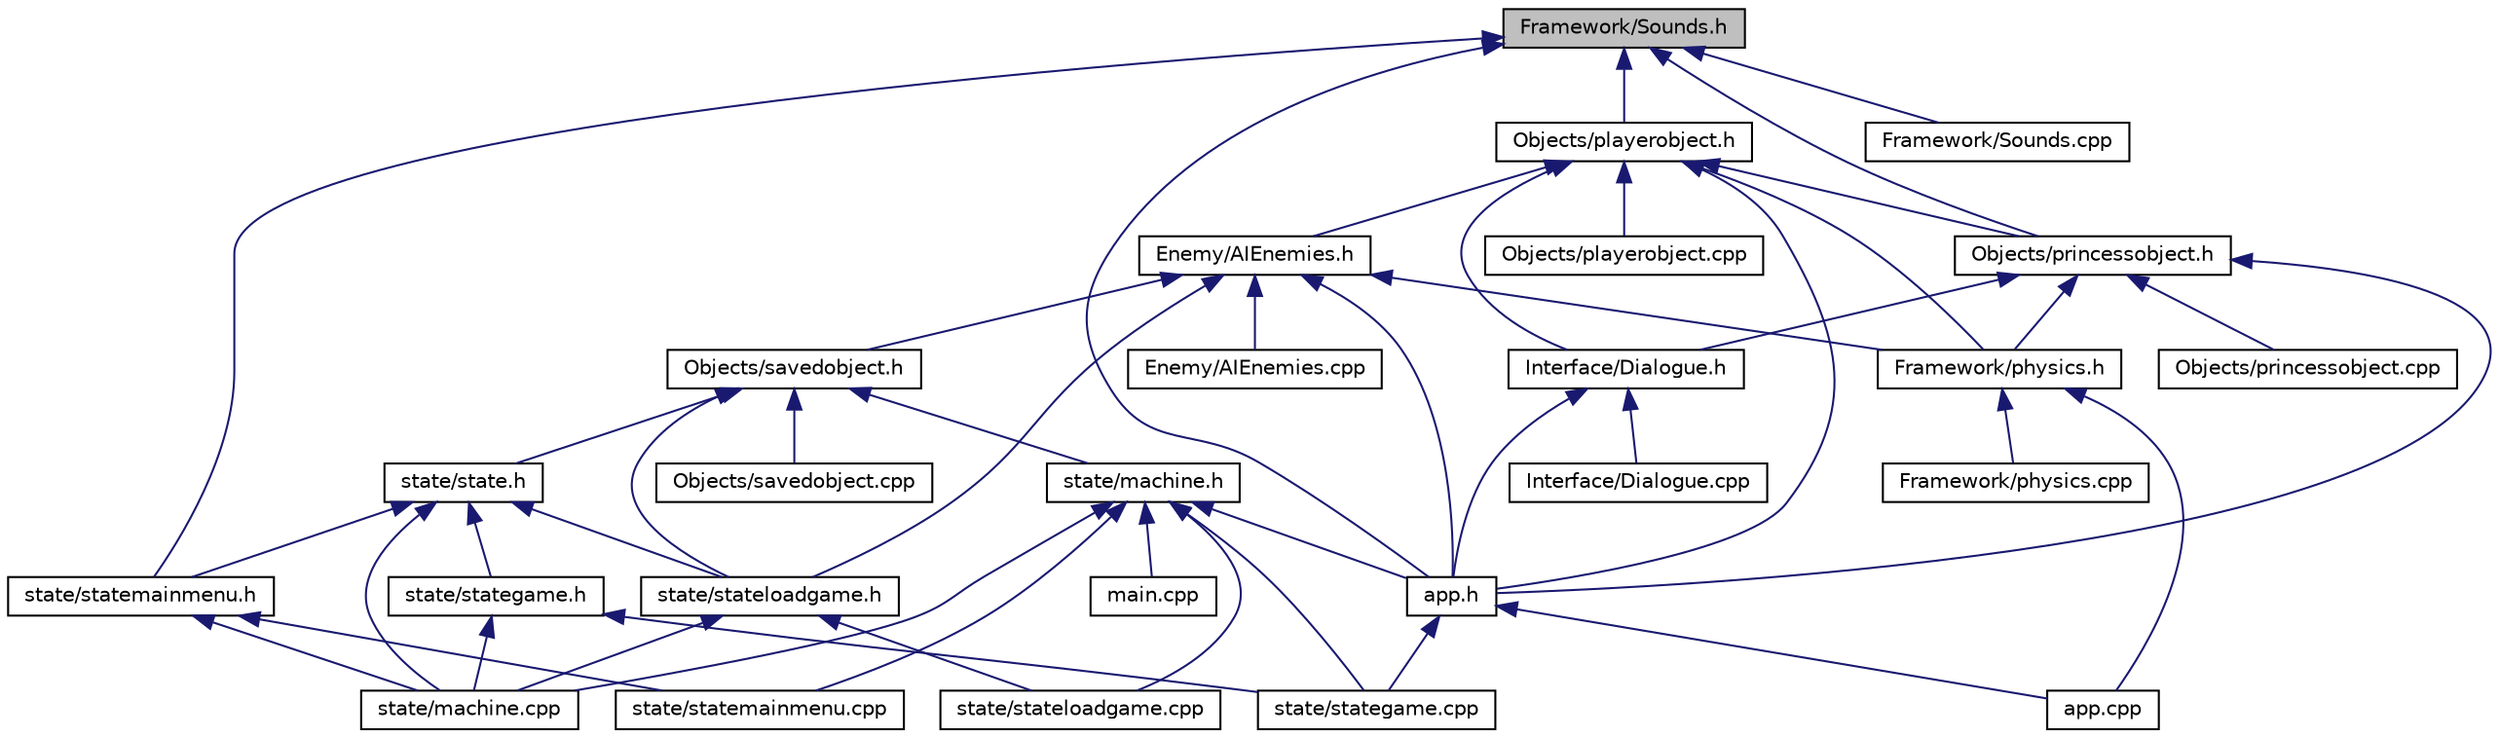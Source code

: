 digraph "Framework/Sounds.h"
{
  edge [fontname="Helvetica",fontsize="10",labelfontname="Helvetica",labelfontsize="10"];
  node [fontname="Helvetica",fontsize="10",shape=record];
  Node1 [label="Framework/Sounds.h",height=0.2,width=0.4,color="black", fillcolor="grey75", style="filled", fontcolor="black"];
  Node1 -> Node2 [dir="back",color="midnightblue",fontsize="10",style="solid"];
  Node2 [label="Objects/playerobject.h",height=0.2,width=0.4,color="black", fillcolor="white", style="filled",URL="$playerobject_8h.html"];
  Node2 -> Node3 [dir="back",color="midnightblue",fontsize="10",style="solid"];
  Node3 [label="app.h",height=0.2,width=0.4,color="black", fillcolor="white", style="filled",URL="$app_8h.html"];
  Node3 -> Node4 [dir="back",color="midnightblue",fontsize="10",style="solid"];
  Node4 [label="app.cpp",height=0.2,width=0.4,color="black", fillcolor="white", style="filled",URL="$app_8cpp.html"];
  Node3 -> Node5 [dir="back",color="midnightblue",fontsize="10",style="solid"];
  Node5 [label="state/stategame.cpp",height=0.2,width=0.4,color="black", fillcolor="white", style="filled",URL="$stategame_8cpp.html"];
  Node2 -> Node6 [dir="back",color="midnightblue",fontsize="10",style="solid"];
  Node6 [label="Objects/princessobject.h",height=0.2,width=0.4,color="black", fillcolor="white", style="filled",URL="$princessobject_8h.html"];
  Node6 -> Node3 [dir="back",color="midnightblue",fontsize="10",style="solid"];
  Node6 -> Node7 [dir="back",color="midnightblue",fontsize="10",style="solid"];
  Node7 [label="Interface/Dialogue.h",height=0.2,width=0.4,color="black", fillcolor="white", style="filled",URL="$Dialogue_8h.html"];
  Node7 -> Node3 [dir="back",color="midnightblue",fontsize="10",style="solid"];
  Node7 -> Node8 [dir="back",color="midnightblue",fontsize="10",style="solid"];
  Node8 [label="Interface/Dialogue.cpp",height=0.2,width=0.4,color="black", fillcolor="white", style="filled",URL="$Dialogue_8cpp.html"];
  Node6 -> Node9 [dir="back",color="midnightblue",fontsize="10",style="solid"];
  Node9 [label="Framework/physics.h",height=0.2,width=0.4,color="black", fillcolor="white", style="filled",URL="$physics_8h.html"];
  Node9 -> Node4 [dir="back",color="midnightblue",fontsize="10",style="solid"];
  Node9 -> Node10 [dir="back",color="midnightblue",fontsize="10",style="solid"];
  Node10 [label="Framework/physics.cpp",height=0.2,width=0.4,color="black", fillcolor="white", style="filled",URL="$physics_8cpp.html"];
  Node6 -> Node11 [dir="back",color="midnightblue",fontsize="10",style="solid"];
  Node11 [label="Objects/princessobject.cpp",height=0.2,width=0.4,color="black", fillcolor="white", style="filled",URL="$princessobject_8cpp.html"];
  Node2 -> Node12 [dir="back",color="midnightblue",fontsize="10",style="solid"];
  Node12 [label="Enemy/AIEnemies.h",height=0.2,width=0.4,color="black", fillcolor="white", style="filled",URL="$AIEnemies_8h.html"];
  Node12 -> Node3 [dir="back",color="midnightblue",fontsize="10",style="solid"];
  Node12 -> Node13 [dir="back",color="midnightblue",fontsize="10",style="solid"];
  Node13 [label="Objects/savedobject.h",height=0.2,width=0.4,color="black", fillcolor="white", style="filled",URL="$savedobject_8h.html"];
  Node13 -> Node14 [dir="back",color="midnightblue",fontsize="10",style="solid"];
  Node14 [label="state/machine.h",height=0.2,width=0.4,color="black", fillcolor="white", style="filled",URL="$machine_8h.html"];
  Node14 -> Node3 [dir="back",color="midnightblue",fontsize="10",style="solid"];
  Node14 -> Node15 [dir="back",color="midnightblue",fontsize="10",style="solid"];
  Node15 [label="main.cpp",height=0.2,width=0.4,color="black", fillcolor="white", style="filled",URL="$main_8cpp.html"];
  Node14 -> Node16 [dir="back",color="midnightblue",fontsize="10",style="solid"];
  Node16 [label="state/machine.cpp",height=0.2,width=0.4,color="black", fillcolor="white", style="filled",URL="$machine_8cpp.html"];
  Node14 -> Node5 [dir="back",color="midnightblue",fontsize="10",style="solid"];
  Node14 -> Node17 [dir="back",color="midnightblue",fontsize="10",style="solid"];
  Node17 [label="state/stateloadgame.cpp",height=0.2,width=0.4,color="black", fillcolor="white", style="filled",URL="$stateloadgame_8cpp.html"];
  Node14 -> Node18 [dir="back",color="midnightblue",fontsize="10",style="solid"];
  Node18 [label="state/statemainmenu.cpp",height=0.2,width=0.4,color="black", fillcolor="white", style="filled",URL="$statemainmenu_8cpp.html"];
  Node13 -> Node19 [dir="back",color="midnightblue",fontsize="10",style="solid"];
  Node19 [label="Objects/savedobject.cpp",height=0.2,width=0.4,color="black", fillcolor="white", style="filled",URL="$savedobject_8cpp.html"];
  Node13 -> Node20 [dir="back",color="midnightblue",fontsize="10",style="solid"];
  Node20 [label="state/state.h",height=0.2,width=0.4,color="black", fillcolor="white", style="filled",URL="$state_8h.html"];
  Node20 -> Node16 [dir="back",color="midnightblue",fontsize="10",style="solid"];
  Node20 -> Node21 [dir="back",color="midnightblue",fontsize="10",style="solid"];
  Node21 [label="state/statemainmenu.h",height=0.2,width=0.4,color="black", fillcolor="white", style="filled",URL="$statemainmenu_8h.html"];
  Node21 -> Node16 [dir="back",color="midnightblue",fontsize="10",style="solid"];
  Node21 -> Node18 [dir="back",color="midnightblue",fontsize="10",style="solid"];
  Node20 -> Node22 [dir="back",color="midnightblue",fontsize="10",style="solid"];
  Node22 [label="state/stategame.h",height=0.2,width=0.4,color="black", fillcolor="white", style="filled",URL="$stategame_8h.html"];
  Node22 -> Node16 [dir="back",color="midnightblue",fontsize="10",style="solid"];
  Node22 -> Node5 [dir="back",color="midnightblue",fontsize="10",style="solid"];
  Node20 -> Node23 [dir="back",color="midnightblue",fontsize="10",style="solid"];
  Node23 [label="state/stateloadgame.h",height=0.2,width=0.4,color="black", fillcolor="white", style="filled",URL="$stateloadgame_8h.html"];
  Node23 -> Node16 [dir="back",color="midnightblue",fontsize="10",style="solid"];
  Node23 -> Node17 [dir="back",color="midnightblue",fontsize="10",style="solid"];
  Node13 -> Node23 [dir="back",color="midnightblue",fontsize="10",style="solid"];
  Node12 -> Node9 [dir="back",color="midnightblue",fontsize="10",style="solid"];
  Node12 -> Node24 [dir="back",color="midnightblue",fontsize="10",style="solid"];
  Node24 [label="Enemy/AIEnemies.cpp",height=0.2,width=0.4,color="black", fillcolor="white", style="filled",URL="$AIEnemies_8cpp.html"];
  Node12 -> Node23 [dir="back",color="midnightblue",fontsize="10",style="solid"];
  Node2 -> Node7 [dir="back",color="midnightblue",fontsize="10",style="solid"];
  Node2 -> Node9 [dir="back",color="midnightblue",fontsize="10",style="solid"];
  Node2 -> Node25 [dir="back",color="midnightblue",fontsize="10",style="solid"];
  Node25 [label="Objects/playerobject.cpp",height=0.2,width=0.4,color="black", fillcolor="white", style="filled",URL="$playerobject_8cpp.html"];
  Node1 -> Node6 [dir="back",color="midnightblue",fontsize="10",style="solid"];
  Node1 -> Node3 [dir="back",color="midnightblue",fontsize="10",style="solid"];
  Node1 -> Node26 [dir="back",color="midnightblue",fontsize="10",style="solid"];
  Node26 [label="Framework/Sounds.cpp",height=0.2,width=0.4,color="black", fillcolor="white", style="filled",URL="$Sounds_8cpp.html"];
  Node1 -> Node21 [dir="back",color="midnightblue",fontsize="10",style="solid"];
}
